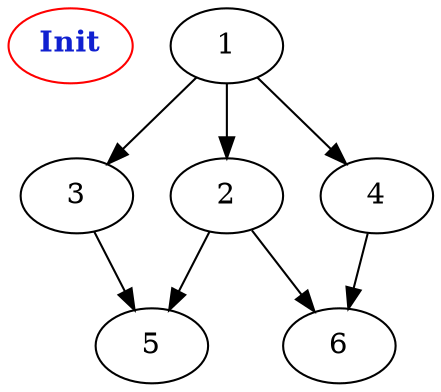 digraph "Net Graph with 6 nodes" {
edge ["class"="link-class"]
"0" ["color"="red","label"=<<b>Init</b>>,"fontcolor"="#1020d0"]
"1" -> "2"
"1" -> "3"
"1" -> "4"
"2" -> "5"
"2" -> "6"
"3" -> "5"
"4" -> "6"
}

